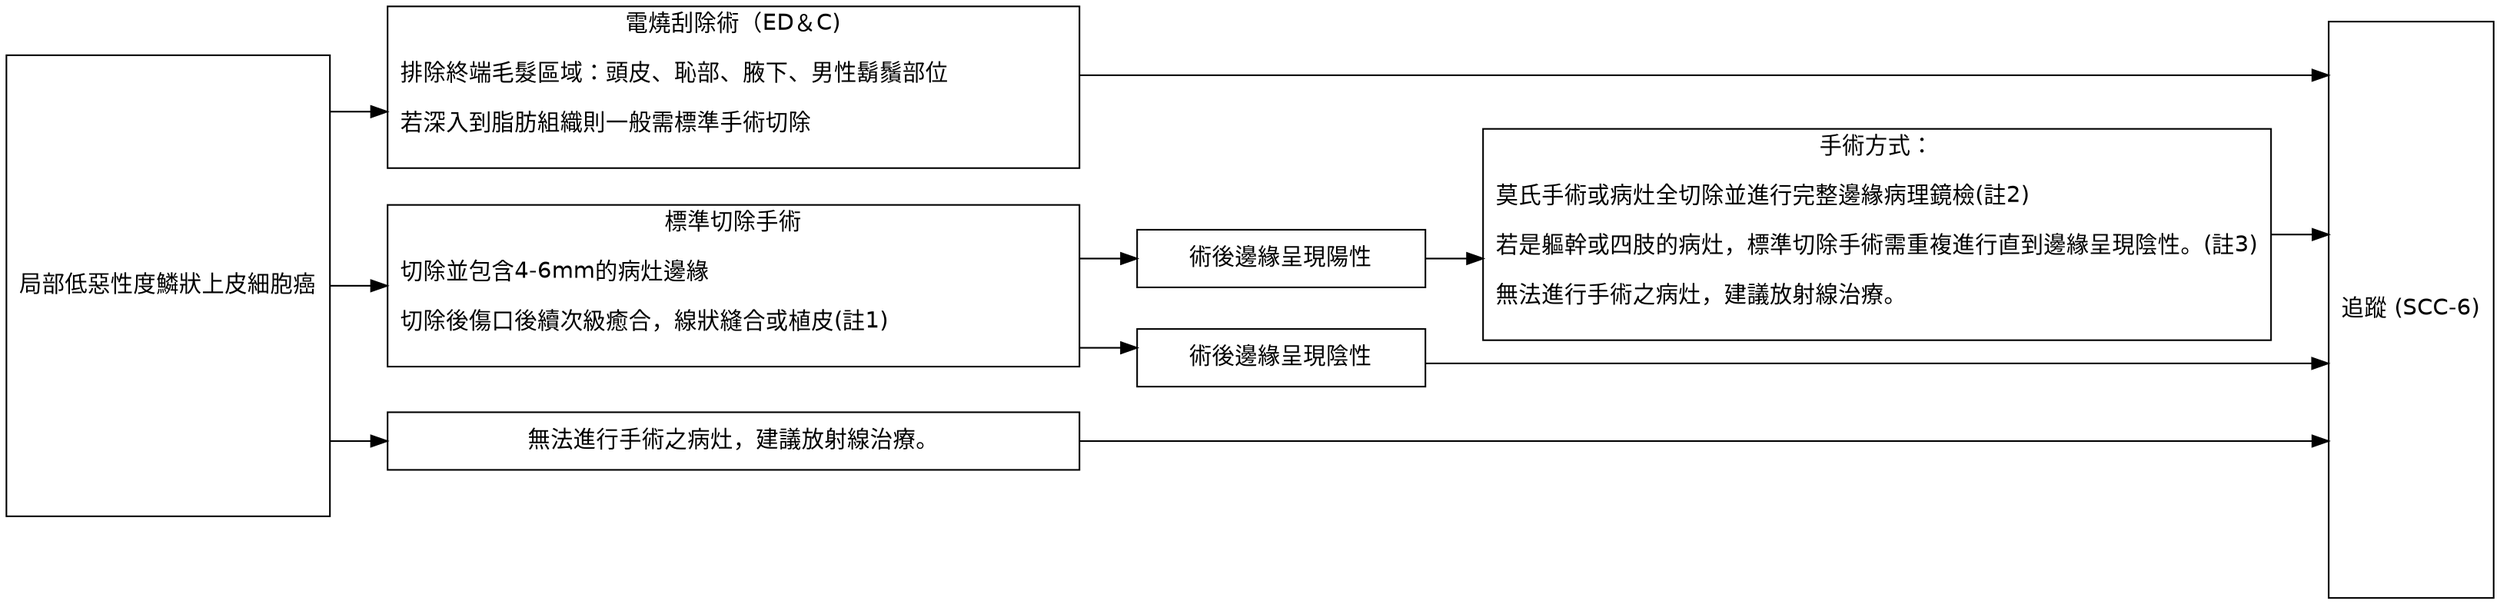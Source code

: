 digraph {
  graph [rankdir = LR; splines=ortho; overlap=false]
  node [shape = box, fontname = Helvetica]

  low -> {tx1 tx2 tx3}
         tx1 -> fu
         tx2 -> bo1 -> tx21 -> fu
         tx2 -> bo0 -> fu
         tx3 -> fu
         
  low [label = 局部低惡性度鱗狀上皮細胞癌; height=4]
  tx1 [label = "電燒刮除術（ED＆C)\n
排除終端毛髮區域：頭皮、恥部、腋下、男性鬍鬚部位\l
若深入到脂肪組織則一般需標準手術切除\l
"; 
width = 6]
  tx2 [label = "標準切除手術\n
切除並包含4-6mm的病灶邊緣\l
切除後傷口後續次級癒合，線狀縫合或植皮(註1)\l
"; 
width = 6]
  tx21 [label = "手術方式：\n
莫氏手術或病灶全切除並進行完整邊緣病理鏡檢(註2)\l
若是軀幹或四肢的病灶，標準切除手術需重複進行直到邊緣呈現陰性。(註3)\l
無法進行手術之病灶，建議放射線治療。\l
"]
  tx3 [label = "無法進行手術之病灶，建議放射線治療。"; width = 6]
  bo0 [label = "術後邊緣呈現陰性"; width=2.5]
  bo1 [label = "術後邊緣呈現陽性"; width=2.5]
  fu [label = "追蹤 (SCC-6)"; height=5]
  
  {rank = same; tx1; tx2; tx3}
  {rank = same; bo0; bo1}
  

}
